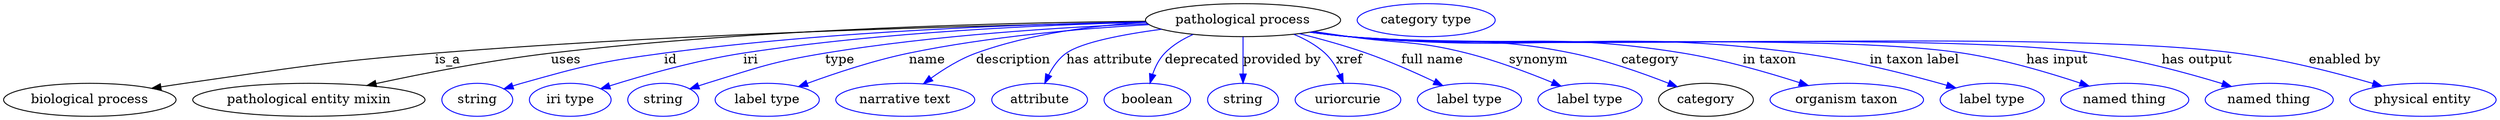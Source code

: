 digraph {
	graph [bb="0,0,2704.9,123"];
	node [label="\N"];
	"pathological process"	[height=0.5,
		label="pathological process",
		pos="1344.6,105",
		width=2.9428];
	"biological process"	[height=0.5,
		pos="93.592,18",
		width=2.5998];
	"pathological process" -> "biological process"	[label=is_a,
		lp="481.59,61.5",
		pos="e,160.85,30.522 1239.5,102.56 1074.7,99.69 745.73,91.447 467.59,69 346.65,59.239 316.7,53.217 196.59,36 188.27,34.808 179.59,33.49 \
170.95,32.131"];
	"pathological entity mixin"	[height=0.5,
		pos="331.59,18",
		width=3.5025];
	"pathological process" -> "pathological entity mixin"	[label=uses,
		lp="610.09,61.5",
		pos="e,394.47,33.603 1238.8,103.79 1093.1,102.43 822.54,96.042 593.59,69 529.11,61.384 456.67,47.111 404.33,35.759"];
	id	[color=blue,
		height=0.5,
		label=string,
		pos="513.59,18",
		width=1.0652];
	"pathological process" -> id	[color=blue,
		label=id,
		lp="723.59,61.5",
		pos="e,542.59,29.954 1239.1,103.07 1114,100.83 899.24,93.385 716.59,69 646.78,59.679 629.38,55.131 561.59,36 558.49,35.124 555.29,34.151 \
552.09,33.129",
		style=solid];
	iri	[color=blue,
		height=0.5,
		label="iri type",
		pos="614.59,18",
		width=1.2277];
	"pathological process" -> iri	[color=blue,
		label=iri,
		lp="810.59,61.5",
		pos="e,647.75,30.135 1239.3,102.71 1129.7,100.07 953.21,92.223 802.59,69 751.88,61.181 695.15,45.033 657.4,33.196",
		style=solid];
	type	[color=blue,
		height=0.5,
		label=string,
		pos="715.59,18",
		width=1.0652];
	"pathological process" -> type	[color=blue,
		label=type,
		lp="907.59,61.5",
		pos="e,744.53,29.962 1241,101.1 1148.8,97.308 1010.5,88.645 891.59,69 833.2,59.351 819.15,53.418 762.59,36 759.83,35.15 757,34.234 754.15,\
33.283",
		style=solid];
	name	[color=blue,
		height=0.5,
		label="label type",
		pos="828.59,18",
		width=1.5707];
	"pathological process" -> name	[color=blue,
		label=name,
		lp="1002.6,61.5",
		pos="e,862.57,32.4 1242.7,100.07 1169.6,95.819 1069.3,87.041 982.59,69 944.47,61.068 902.52,47.082 872.04,35.916",
		style=solid];
	description	[color=blue,
		height=0.5,
		label="narrative text",
		pos="978.59,18",
		width=2.0943];
	"pathological process" -> description	[color=blue,
		label=description,
		lp="1095.1,61.5",
		pos="e,998.16,35.569 1239.2,102.88 1183,99.438 1113.4,90.535 1054.6,69 1037.3,62.659 1019.9,51.7 1006.2,41.656",
		style=solid];
	"has attribute"	[color=blue,
		height=0.5,
		label=attribute,
		pos="1123.6,18",
		width=1.4443];
	"pathological process" -> "has attribute"	[color=blue,
		label="has attribute",
		lp="1199.6,61.5",
		pos="e,1129.2,36 1256,95.076 1214.1,89.428 1169.5,80.911 1152.6,69 1144.3,63.151 1138,54.097 1133.4,45.293",
		style=solid];
	deprecated	[color=blue,
		height=0.5,
		label=boolean,
		pos="1240.6,18",
		width=1.2999];
	"pathological process" -> deprecated	[color=blue,
		label=deprecated,
		lp="1300.1,61.5",
		pos="e,1243.5,36.167 1290.2,89.316 1279,84.31 1268,77.693 1259.6,69 1253.4,62.659 1249.2,54.114 1246.4,45.882",
		style=solid];
	"provided by"	[color=blue,
		height=0.5,
		label=string,
		pos="1343.6,18",
		width=1.0652];
	"pathological process" -> "provided by"	[color=blue,
		label="provided by",
		lp="1387.1,61.5",
		pos="e,1343.8,36.175 1344.4,86.799 1344.3,75.163 1344.1,59.548 1343.9,46.237",
		style=solid];
	xref	[color=blue,
		height=0.5,
		label=uriorcurie,
		pos="1457.6,18",
		width=1.5887];
	"pathological process" -> xref	[color=blue,
		label=xref,
		lp="1459.1,61.5",
		pos="e,1452.9,36.258 1400.1,89.557 1412.1,84.512 1424.1,77.818 1433.6,69 1440.4,62.686 1445.5,54.045 1449.2,45.723",
		style=solid];
	"full name"	[color=blue,
		height=0.5,
		label="label type",
		pos="1589.6,18",
		width=1.5707];
	"pathological process" -> "full name"	[color=blue,
		label="full name",
		lp="1549.1,61.5",
		pos="e,1560.6,33.488 1405.5,90.192 1428.3,84.43 1454.4,77.169 1477.6,69 1502.8,60.128 1530.2,47.945 1551.6,37.827",
		style=solid];
	synonym	[color=blue,
		height=0.5,
		label="label type",
		pos="1720.6,18",
		width=1.5707];
	"pathological process" -> synonym	[color=blue,
		label=synonym,
		lp="1664.6,61.5",
		pos="e,1689,33.011 1421.6,92.552 1434.3,90.684 1447.3,88.778 1459.6,87 1516,78.832 1531.3,83.047 1586.6,69 1618.5,60.889 1653.3,47.771 \
1679.4,37.006",
		style=solid];
	category	[height=0.5,
		pos="1846.6,18",
		width=1.4263];
	"pathological process" -> category	[color=blue,
		label=category,
		lp="1786.1,61.5",
		pos="e,1815.3,32.312 1419.3,92.151 1432.7,90.258 1446.6,88.449 1459.6,87 1566.3,75.139 1595.4,90.576 1700.6,69 1737.1,61.505 1777.1,47.369 \
1806,36.035",
		style=solid];
	"in taxon"	[color=blue,
		height=0.5,
		label="organism taxon",
		pos="1999.6,18",
		width=2.3109];
	"pathological process" -> "in taxon"	[color=blue,
		label="in taxon",
		lp="1915.6,61.5",
		pos="e,1957.8,33.63 1418.4,92.009 1432.1,90.096 1446.2,88.316 1459.6,87 1619.9,71.203 1662.6,94.944 1821.6,69 1865,61.912 1913,48.074 \
1948.2,36.749",
		style=solid];
	"in taxon label"	[color=blue,
		height=0.5,
		label="label type",
		pos="2157.6,18",
		width=1.5707];
	"pathological process" -> "in taxon label"	[color=blue,
		label="in taxon label",
		lp="2073.1,61.5",
		pos="e,2118,31.061 1417.8,91.953 1431.6,90.021 1446,88.249 1459.6,87 1676.2,67.068 1733,97.58 1948.6,69 2004.1,61.647 2066.3,45.749 2108.3,\
33.841",
		style=solid];
	"has input"	[color=blue,
		height=0.5,
		label="named thing",
		pos="2301.6,18",
		width=1.9318];
	"pathological process" -> "has input"	[color=blue,
		label="has input",
		lp="2228.1,61.5",
		pos="e,2262.7,33.08 1417.4,91.888 1431.4,89.949 1445.9,88.191 1459.6,87 1607.1,74.151 1979.2,91.404 2125.6,69 2169.6,62.256 2218.3,47.885 \
2253.2,36.273",
		style=solid];
	"has output"	[color=blue,
		height=0.5,
		label="named thing",
		pos="2458.6,18",
		width=1.9318];
	"pathological process" -> "has output"	[color=blue,
		label="has output",
		lp="2380.1,61.5",
		pos="e,2417.4,32.646 1417.1,91.879 1431.2,89.927 1445.8,88.167 1459.6,87 1638.1,71.871 2088.1,93.629 2265.6,69 2314.5,62.208 2368.9,47.444 \
2407.4,35.711",
		style=solid];
	"enabled by"	[color=blue,
		height=0.5,
		label="physical entity",
		pos="2625.6,18",
		width=2.2026];
	"pathological process" -> "enabled by"	[color=blue,
		label="enabled by",
		lp="2541.1,61.5",
		pos="e,2581,33.034 1417.1,91.839 1431.2,89.891 1445.8,88.142 1459.6,87 1672.9,69.314 2210.4,96.766 2422.6,69 2473.8,62.301 2530.8,47.605 \
2571.3,35.87",
		style=solid];
	"named thing_category"	[color=blue,
		height=0.5,
		label="category type",
		pos="1543.6,105",
		width=2.0762];
}
